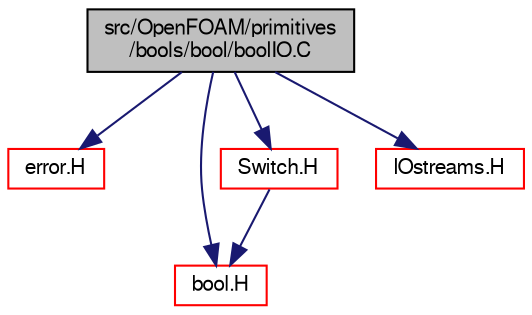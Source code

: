 digraph "src/OpenFOAM/primitives/bools/bool/boolIO.C"
{
  bgcolor="transparent";
  edge [fontname="FreeSans",fontsize="10",labelfontname="FreeSans",labelfontsize="10"];
  node [fontname="FreeSans",fontsize="10",shape=record];
  Node0 [label="src/OpenFOAM/primitives\l/bools/bool/boolIO.C",height=0.2,width=0.4,color="black", fillcolor="grey75", style="filled", fontcolor="black"];
  Node0 -> Node1 [color="midnightblue",fontsize="10",style="solid",fontname="FreeSans"];
  Node1 [label="error.H",height=0.2,width=0.4,color="red",URL="$a08924.html"];
  Node0 -> Node19 [color="midnightblue",fontsize="10",style="solid",fontname="FreeSans"];
  Node19 [label="bool.H",height=0.2,width=0.4,color="red",URL="$a12143.html",tooltip="System bool. "];
  Node0 -> Node38 [color="midnightblue",fontsize="10",style="solid",fontname="FreeSans"];
  Node38 [label="Switch.H",height=0.2,width=0.4,color="red",URL="$a12158.html"];
  Node38 -> Node19 [color="midnightblue",fontsize="10",style="solid",fontname="FreeSans"];
  Node0 -> Node39 [color="midnightblue",fontsize="10",style="solid",fontname="FreeSans"];
  Node39 [label="IOstreams.H",height=0.2,width=0.4,color="red",URL="$a09104.html",tooltip="Useful combination of include files which define Sin, Sout and Serr and the use of IO streams general..."];
}
